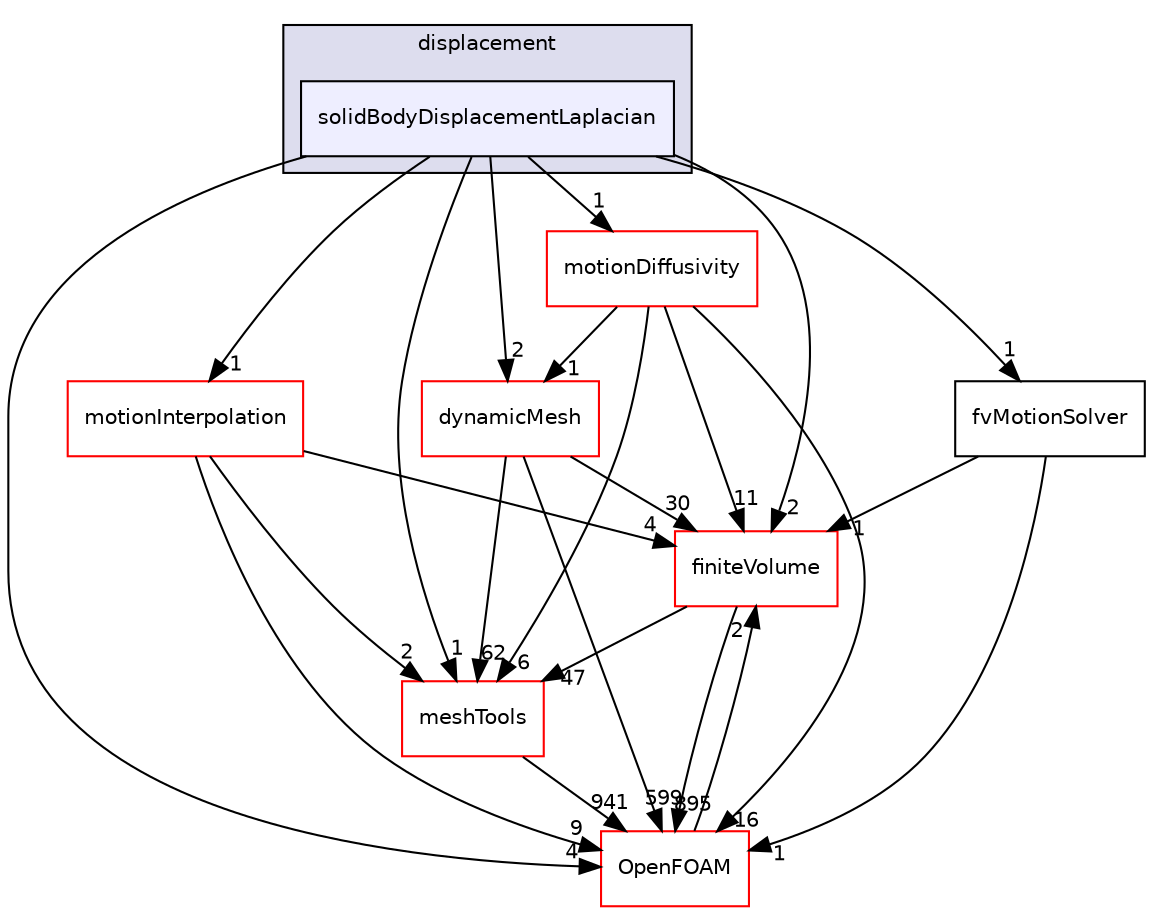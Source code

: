 digraph "src/fvMotionSolver/fvMotionSolvers/displacement/solidBodyDisplacementLaplacian" {
  bgcolor=transparent;
  compound=true
  node [ fontsize="10", fontname="Helvetica"];
  edge [ labelfontsize="10", labelfontname="Helvetica"];
  subgraph clusterdir_6a2ca20b7e249992f3025a0ff36004ca {
    graph [ bgcolor="#ddddee", pencolor="black", label="displacement" fontname="Helvetica", fontsize="10", URL="dir_6a2ca20b7e249992f3025a0ff36004ca.html"]
  dir_ea010c02dfe9213b83e9b488f74591a5 [shape=box, label="solidBodyDisplacementLaplacian", style="filled", fillcolor="#eeeeff", pencolor="black", URL="dir_ea010c02dfe9213b83e9b488f74591a5.html"];
  }
  dir_9bd15774b555cf7259a6fa18f99fe99b [shape=box label="finiteVolume" color="red" URL="dir_9bd15774b555cf7259a6fa18f99fe99b.html"];
  dir_ae30ad0bef50cf391b24c614251bb9fd [shape=box label="meshTools" color="red" URL="dir_ae30ad0bef50cf391b24c614251bb9fd.html"];
  dir_63742796c427c97a292c80f7db71da36 [shape=box label="dynamicMesh" color="red" URL="dir_63742796c427c97a292c80f7db71da36.html"];
  dir_dd25a7eb27a0c569fbd4e8c3e1ef4a47 [shape=box label="motionInterpolation" color="red" URL="dir_dd25a7eb27a0c569fbd4e8c3e1ef4a47.html"];
  dir_c5473ff19b20e6ec4dfe5c310b3778a8 [shape=box label="OpenFOAM" color="red" URL="dir_c5473ff19b20e6ec4dfe5c310b3778a8.html"];
  dir_90ebb86d44e036c801f39491ea208f03 [shape=box label="fvMotionSolver" URL="dir_90ebb86d44e036c801f39491ea208f03.html"];
  dir_8ab94aa558c9b87721da8bbf3fb9229e [shape=box label="motionDiffusivity" color="red" URL="dir_8ab94aa558c9b87721da8bbf3fb9229e.html"];
  dir_9bd15774b555cf7259a6fa18f99fe99b->dir_ae30ad0bef50cf391b24c614251bb9fd [headlabel="47", labeldistance=1.5 headhref="dir_000814_001949.html"];
  dir_9bd15774b555cf7259a6fa18f99fe99b->dir_c5473ff19b20e6ec4dfe5c310b3778a8 [headlabel="895", labeldistance=1.5 headhref="dir_000814_002151.html"];
  dir_ae30ad0bef50cf391b24c614251bb9fd->dir_c5473ff19b20e6ec4dfe5c310b3778a8 [headlabel="941", labeldistance=1.5 headhref="dir_001949_002151.html"];
  dir_63742796c427c97a292c80f7db71da36->dir_9bd15774b555cf7259a6fa18f99fe99b [headlabel="30", labeldistance=1.5 headhref="dir_000588_000814.html"];
  dir_63742796c427c97a292c80f7db71da36->dir_ae30ad0bef50cf391b24c614251bb9fd [headlabel="62", labeldistance=1.5 headhref="dir_000588_001949.html"];
  dir_63742796c427c97a292c80f7db71da36->dir_c5473ff19b20e6ec4dfe5c310b3778a8 [headlabel="599", labeldistance=1.5 headhref="dir_000588_002151.html"];
  dir_ea010c02dfe9213b83e9b488f74591a5->dir_9bd15774b555cf7259a6fa18f99fe99b [headlabel="2", labeldistance=1.5 headhref="dir_001403_000814.html"];
  dir_ea010c02dfe9213b83e9b488f74591a5->dir_ae30ad0bef50cf391b24c614251bb9fd [headlabel="1", labeldistance=1.5 headhref="dir_001403_001949.html"];
  dir_ea010c02dfe9213b83e9b488f74591a5->dir_63742796c427c97a292c80f7db71da36 [headlabel="2", labeldistance=1.5 headhref="dir_001403_000588.html"];
  dir_ea010c02dfe9213b83e9b488f74591a5->dir_dd25a7eb27a0c569fbd4e8c3e1ef4a47 [headlabel="1", labeldistance=1.5 headhref="dir_001403_001425.html"];
  dir_ea010c02dfe9213b83e9b488f74591a5->dir_c5473ff19b20e6ec4dfe5c310b3778a8 [headlabel="4", labeldistance=1.5 headhref="dir_001403_002151.html"];
  dir_ea010c02dfe9213b83e9b488f74591a5->dir_90ebb86d44e036c801f39491ea208f03 [headlabel="1", labeldistance=1.5 headhref="dir_001403_001405.html"];
  dir_ea010c02dfe9213b83e9b488f74591a5->dir_8ab94aa558c9b87721da8bbf3fb9229e [headlabel="1", labeldistance=1.5 headhref="dir_001403_001412.html"];
  dir_dd25a7eb27a0c569fbd4e8c3e1ef4a47->dir_9bd15774b555cf7259a6fa18f99fe99b [headlabel="4", labeldistance=1.5 headhref="dir_001425_000814.html"];
  dir_dd25a7eb27a0c569fbd4e8c3e1ef4a47->dir_ae30ad0bef50cf391b24c614251bb9fd [headlabel="2", labeldistance=1.5 headhref="dir_001425_001949.html"];
  dir_dd25a7eb27a0c569fbd4e8c3e1ef4a47->dir_c5473ff19b20e6ec4dfe5c310b3778a8 [headlabel="9", labeldistance=1.5 headhref="dir_001425_002151.html"];
  dir_c5473ff19b20e6ec4dfe5c310b3778a8->dir_9bd15774b555cf7259a6fa18f99fe99b [headlabel="2", labeldistance=1.5 headhref="dir_002151_000814.html"];
  dir_90ebb86d44e036c801f39491ea208f03->dir_9bd15774b555cf7259a6fa18f99fe99b [headlabel="1", labeldistance=1.5 headhref="dir_001405_000814.html"];
  dir_90ebb86d44e036c801f39491ea208f03->dir_c5473ff19b20e6ec4dfe5c310b3778a8 [headlabel="1", labeldistance=1.5 headhref="dir_001405_002151.html"];
  dir_8ab94aa558c9b87721da8bbf3fb9229e->dir_9bd15774b555cf7259a6fa18f99fe99b [headlabel="11", labeldistance=1.5 headhref="dir_001412_000814.html"];
  dir_8ab94aa558c9b87721da8bbf3fb9229e->dir_ae30ad0bef50cf391b24c614251bb9fd [headlabel="6", labeldistance=1.5 headhref="dir_001412_001949.html"];
  dir_8ab94aa558c9b87721da8bbf3fb9229e->dir_63742796c427c97a292c80f7db71da36 [headlabel="1", labeldistance=1.5 headhref="dir_001412_000588.html"];
  dir_8ab94aa558c9b87721da8bbf3fb9229e->dir_c5473ff19b20e6ec4dfe5c310b3778a8 [headlabel="16", labeldistance=1.5 headhref="dir_001412_002151.html"];
}
